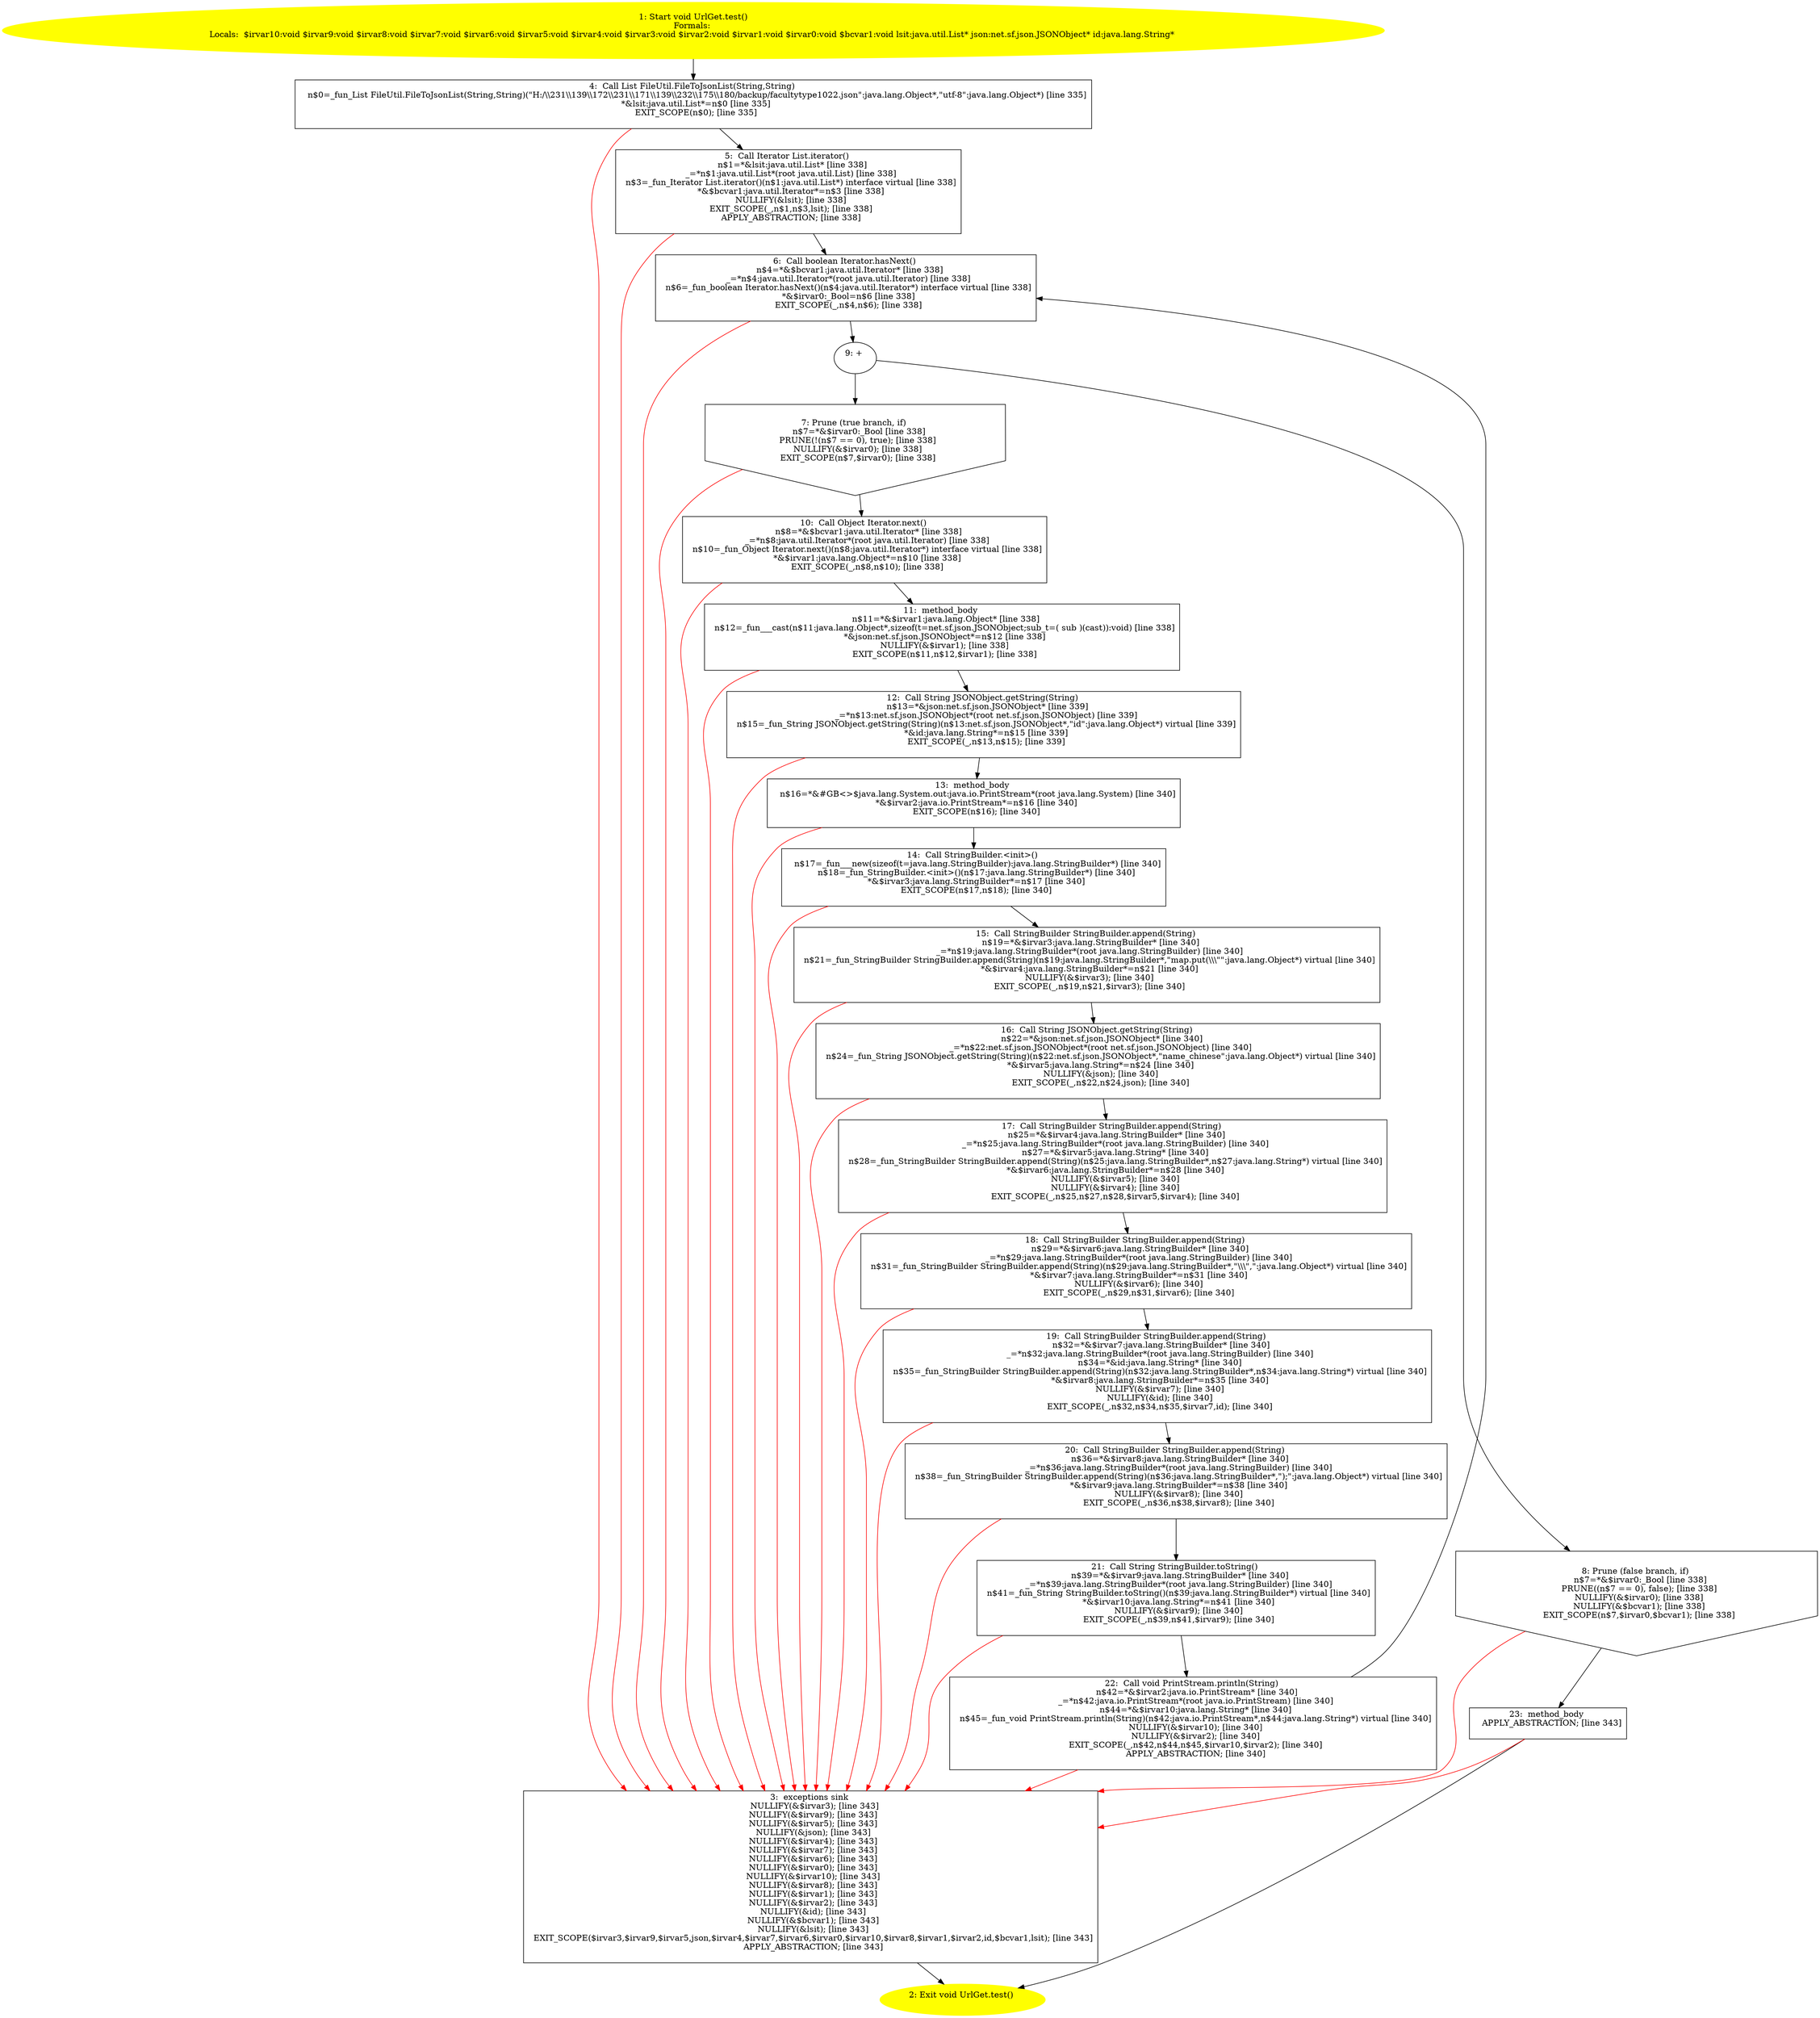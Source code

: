 /* @generated */
digraph cfg {
"com.dulishuo.shenqingfang.offer.UrlGet.test():void.f1f3c64adaa8bf48c2b2f3605c4e38e9_1" [label="1: Start void UrlGet.test()\nFormals: \nLocals:  $irvar10:void $irvar9:void $irvar8:void $irvar7:void $irvar6:void $irvar5:void $irvar4:void $irvar3:void $irvar2:void $irvar1:void $irvar0:void $bcvar1:void lsit:java.util.List* json:net.sf.json.JSONObject* id:java.lang.String* \n  " color=yellow style=filled]
	

	 "com.dulishuo.shenqingfang.offer.UrlGet.test():void.f1f3c64adaa8bf48c2b2f3605c4e38e9_1" -> "com.dulishuo.shenqingfang.offer.UrlGet.test():void.f1f3c64adaa8bf48c2b2f3605c4e38e9_4" ;
"com.dulishuo.shenqingfang.offer.UrlGet.test():void.f1f3c64adaa8bf48c2b2f3605c4e38e9_2" [label="2: Exit void UrlGet.test() \n  " color=yellow style=filled]
	

"com.dulishuo.shenqingfang.offer.UrlGet.test():void.f1f3c64adaa8bf48c2b2f3605c4e38e9_3" [label="3:  exceptions sink \n   NULLIFY(&$irvar3); [line 343]\n  NULLIFY(&$irvar9); [line 343]\n  NULLIFY(&$irvar5); [line 343]\n  NULLIFY(&json); [line 343]\n  NULLIFY(&$irvar4); [line 343]\n  NULLIFY(&$irvar7); [line 343]\n  NULLIFY(&$irvar6); [line 343]\n  NULLIFY(&$irvar0); [line 343]\n  NULLIFY(&$irvar10); [line 343]\n  NULLIFY(&$irvar8); [line 343]\n  NULLIFY(&$irvar1); [line 343]\n  NULLIFY(&$irvar2); [line 343]\n  NULLIFY(&id); [line 343]\n  NULLIFY(&$bcvar1); [line 343]\n  NULLIFY(&lsit); [line 343]\n  EXIT_SCOPE($irvar3,$irvar9,$irvar5,json,$irvar4,$irvar7,$irvar6,$irvar0,$irvar10,$irvar8,$irvar1,$irvar2,id,$bcvar1,lsit); [line 343]\n  APPLY_ABSTRACTION; [line 343]\n " shape="box"]
	

	 "com.dulishuo.shenqingfang.offer.UrlGet.test():void.f1f3c64adaa8bf48c2b2f3605c4e38e9_3" -> "com.dulishuo.shenqingfang.offer.UrlGet.test():void.f1f3c64adaa8bf48c2b2f3605c4e38e9_2" ;
"com.dulishuo.shenqingfang.offer.UrlGet.test():void.f1f3c64adaa8bf48c2b2f3605c4e38e9_4" [label="4:  Call List FileUtil.FileToJsonList(String,String) \n   n$0=_fun_List FileUtil.FileToJsonList(String,String)(\"H:/\\\\231\\\\139\\\\172\\\\231\\\\171\\\\139\\\\232\\\\175\\\\180/backup/facultytype1022.json\":java.lang.Object*,\"utf-8\":java.lang.Object*) [line 335]\n  *&lsit:java.util.List*=n$0 [line 335]\n  EXIT_SCOPE(n$0); [line 335]\n " shape="box"]
	

	 "com.dulishuo.shenqingfang.offer.UrlGet.test():void.f1f3c64adaa8bf48c2b2f3605c4e38e9_4" -> "com.dulishuo.shenqingfang.offer.UrlGet.test():void.f1f3c64adaa8bf48c2b2f3605c4e38e9_5" ;
	 "com.dulishuo.shenqingfang.offer.UrlGet.test():void.f1f3c64adaa8bf48c2b2f3605c4e38e9_4" -> "com.dulishuo.shenqingfang.offer.UrlGet.test():void.f1f3c64adaa8bf48c2b2f3605c4e38e9_3" [color="red" ];
"com.dulishuo.shenqingfang.offer.UrlGet.test():void.f1f3c64adaa8bf48c2b2f3605c4e38e9_5" [label="5:  Call Iterator List.iterator() \n   n$1=*&lsit:java.util.List* [line 338]\n  _=*n$1:java.util.List*(root java.util.List) [line 338]\n  n$3=_fun_Iterator List.iterator()(n$1:java.util.List*) interface virtual [line 338]\n  *&$bcvar1:java.util.Iterator*=n$3 [line 338]\n  NULLIFY(&lsit); [line 338]\n  EXIT_SCOPE(_,n$1,n$3,lsit); [line 338]\n  APPLY_ABSTRACTION; [line 338]\n " shape="box"]
	

	 "com.dulishuo.shenqingfang.offer.UrlGet.test():void.f1f3c64adaa8bf48c2b2f3605c4e38e9_5" -> "com.dulishuo.shenqingfang.offer.UrlGet.test():void.f1f3c64adaa8bf48c2b2f3605c4e38e9_6" ;
	 "com.dulishuo.shenqingfang.offer.UrlGet.test():void.f1f3c64adaa8bf48c2b2f3605c4e38e9_5" -> "com.dulishuo.shenqingfang.offer.UrlGet.test():void.f1f3c64adaa8bf48c2b2f3605c4e38e9_3" [color="red" ];
"com.dulishuo.shenqingfang.offer.UrlGet.test():void.f1f3c64adaa8bf48c2b2f3605c4e38e9_6" [label="6:  Call boolean Iterator.hasNext() \n   n$4=*&$bcvar1:java.util.Iterator* [line 338]\n  _=*n$4:java.util.Iterator*(root java.util.Iterator) [line 338]\n  n$6=_fun_boolean Iterator.hasNext()(n$4:java.util.Iterator*) interface virtual [line 338]\n  *&$irvar0:_Bool=n$6 [line 338]\n  EXIT_SCOPE(_,n$4,n$6); [line 338]\n " shape="box"]
	

	 "com.dulishuo.shenqingfang.offer.UrlGet.test():void.f1f3c64adaa8bf48c2b2f3605c4e38e9_6" -> "com.dulishuo.shenqingfang.offer.UrlGet.test():void.f1f3c64adaa8bf48c2b2f3605c4e38e9_9" ;
	 "com.dulishuo.shenqingfang.offer.UrlGet.test():void.f1f3c64adaa8bf48c2b2f3605c4e38e9_6" -> "com.dulishuo.shenqingfang.offer.UrlGet.test():void.f1f3c64adaa8bf48c2b2f3605c4e38e9_3" [color="red" ];
"com.dulishuo.shenqingfang.offer.UrlGet.test():void.f1f3c64adaa8bf48c2b2f3605c4e38e9_7" [label="7: Prune (true branch, if) \n   n$7=*&$irvar0:_Bool [line 338]\n  PRUNE(!(n$7 == 0), true); [line 338]\n  NULLIFY(&$irvar0); [line 338]\n  EXIT_SCOPE(n$7,$irvar0); [line 338]\n " shape="invhouse"]
	

	 "com.dulishuo.shenqingfang.offer.UrlGet.test():void.f1f3c64adaa8bf48c2b2f3605c4e38e9_7" -> "com.dulishuo.shenqingfang.offer.UrlGet.test():void.f1f3c64adaa8bf48c2b2f3605c4e38e9_10" ;
	 "com.dulishuo.shenqingfang.offer.UrlGet.test():void.f1f3c64adaa8bf48c2b2f3605c4e38e9_7" -> "com.dulishuo.shenqingfang.offer.UrlGet.test():void.f1f3c64adaa8bf48c2b2f3605c4e38e9_3" [color="red" ];
"com.dulishuo.shenqingfang.offer.UrlGet.test():void.f1f3c64adaa8bf48c2b2f3605c4e38e9_8" [label="8: Prune (false branch, if) \n   n$7=*&$irvar0:_Bool [line 338]\n  PRUNE((n$7 == 0), false); [line 338]\n  NULLIFY(&$irvar0); [line 338]\n  NULLIFY(&$bcvar1); [line 338]\n  EXIT_SCOPE(n$7,$irvar0,$bcvar1); [line 338]\n " shape="invhouse"]
	

	 "com.dulishuo.shenqingfang.offer.UrlGet.test():void.f1f3c64adaa8bf48c2b2f3605c4e38e9_8" -> "com.dulishuo.shenqingfang.offer.UrlGet.test():void.f1f3c64adaa8bf48c2b2f3605c4e38e9_23" ;
	 "com.dulishuo.shenqingfang.offer.UrlGet.test():void.f1f3c64adaa8bf48c2b2f3605c4e38e9_8" -> "com.dulishuo.shenqingfang.offer.UrlGet.test():void.f1f3c64adaa8bf48c2b2f3605c4e38e9_3" [color="red" ];
"com.dulishuo.shenqingfang.offer.UrlGet.test():void.f1f3c64adaa8bf48c2b2f3605c4e38e9_9" [label="9: + \n  " ]
	

	 "com.dulishuo.shenqingfang.offer.UrlGet.test():void.f1f3c64adaa8bf48c2b2f3605c4e38e9_9" -> "com.dulishuo.shenqingfang.offer.UrlGet.test():void.f1f3c64adaa8bf48c2b2f3605c4e38e9_7" ;
	 "com.dulishuo.shenqingfang.offer.UrlGet.test():void.f1f3c64adaa8bf48c2b2f3605c4e38e9_9" -> "com.dulishuo.shenqingfang.offer.UrlGet.test():void.f1f3c64adaa8bf48c2b2f3605c4e38e9_8" ;
"com.dulishuo.shenqingfang.offer.UrlGet.test():void.f1f3c64adaa8bf48c2b2f3605c4e38e9_10" [label="10:  Call Object Iterator.next() \n   n$8=*&$bcvar1:java.util.Iterator* [line 338]\n  _=*n$8:java.util.Iterator*(root java.util.Iterator) [line 338]\n  n$10=_fun_Object Iterator.next()(n$8:java.util.Iterator*) interface virtual [line 338]\n  *&$irvar1:java.lang.Object*=n$10 [line 338]\n  EXIT_SCOPE(_,n$8,n$10); [line 338]\n " shape="box"]
	

	 "com.dulishuo.shenqingfang.offer.UrlGet.test():void.f1f3c64adaa8bf48c2b2f3605c4e38e9_10" -> "com.dulishuo.shenqingfang.offer.UrlGet.test():void.f1f3c64adaa8bf48c2b2f3605c4e38e9_11" ;
	 "com.dulishuo.shenqingfang.offer.UrlGet.test():void.f1f3c64adaa8bf48c2b2f3605c4e38e9_10" -> "com.dulishuo.shenqingfang.offer.UrlGet.test():void.f1f3c64adaa8bf48c2b2f3605c4e38e9_3" [color="red" ];
"com.dulishuo.shenqingfang.offer.UrlGet.test():void.f1f3c64adaa8bf48c2b2f3605c4e38e9_11" [label="11:  method_body \n   n$11=*&$irvar1:java.lang.Object* [line 338]\n  n$12=_fun___cast(n$11:java.lang.Object*,sizeof(t=net.sf.json.JSONObject;sub_t=( sub )(cast)):void) [line 338]\n  *&json:net.sf.json.JSONObject*=n$12 [line 338]\n  NULLIFY(&$irvar1); [line 338]\n  EXIT_SCOPE(n$11,n$12,$irvar1); [line 338]\n " shape="box"]
	

	 "com.dulishuo.shenqingfang.offer.UrlGet.test():void.f1f3c64adaa8bf48c2b2f3605c4e38e9_11" -> "com.dulishuo.shenqingfang.offer.UrlGet.test():void.f1f3c64adaa8bf48c2b2f3605c4e38e9_12" ;
	 "com.dulishuo.shenqingfang.offer.UrlGet.test():void.f1f3c64adaa8bf48c2b2f3605c4e38e9_11" -> "com.dulishuo.shenqingfang.offer.UrlGet.test():void.f1f3c64adaa8bf48c2b2f3605c4e38e9_3" [color="red" ];
"com.dulishuo.shenqingfang.offer.UrlGet.test():void.f1f3c64adaa8bf48c2b2f3605c4e38e9_12" [label="12:  Call String JSONObject.getString(String) \n   n$13=*&json:net.sf.json.JSONObject* [line 339]\n  _=*n$13:net.sf.json.JSONObject*(root net.sf.json.JSONObject) [line 339]\n  n$15=_fun_String JSONObject.getString(String)(n$13:net.sf.json.JSONObject*,\"id\":java.lang.Object*) virtual [line 339]\n  *&id:java.lang.String*=n$15 [line 339]\n  EXIT_SCOPE(_,n$13,n$15); [line 339]\n " shape="box"]
	

	 "com.dulishuo.shenqingfang.offer.UrlGet.test():void.f1f3c64adaa8bf48c2b2f3605c4e38e9_12" -> "com.dulishuo.shenqingfang.offer.UrlGet.test():void.f1f3c64adaa8bf48c2b2f3605c4e38e9_13" ;
	 "com.dulishuo.shenqingfang.offer.UrlGet.test():void.f1f3c64adaa8bf48c2b2f3605c4e38e9_12" -> "com.dulishuo.shenqingfang.offer.UrlGet.test():void.f1f3c64adaa8bf48c2b2f3605c4e38e9_3" [color="red" ];
"com.dulishuo.shenqingfang.offer.UrlGet.test():void.f1f3c64adaa8bf48c2b2f3605c4e38e9_13" [label="13:  method_body \n   n$16=*&#GB<>$java.lang.System.out:java.io.PrintStream*(root java.lang.System) [line 340]\n  *&$irvar2:java.io.PrintStream*=n$16 [line 340]\n  EXIT_SCOPE(n$16); [line 340]\n " shape="box"]
	

	 "com.dulishuo.shenqingfang.offer.UrlGet.test():void.f1f3c64adaa8bf48c2b2f3605c4e38e9_13" -> "com.dulishuo.shenqingfang.offer.UrlGet.test():void.f1f3c64adaa8bf48c2b2f3605c4e38e9_14" ;
	 "com.dulishuo.shenqingfang.offer.UrlGet.test():void.f1f3c64adaa8bf48c2b2f3605c4e38e9_13" -> "com.dulishuo.shenqingfang.offer.UrlGet.test():void.f1f3c64adaa8bf48c2b2f3605c4e38e9_3" [color="red" ];
"com.dulishuo.shenqingfang.offer.UrlGet.test():void.f1f3c64adaa8bf48c2b2f3605c4e38e9_14" [label="14:  Call StringBuilder.<init>() \n   n$17=_fun___new(sizeof(t=java.lang.StringBuilder):java.lang.StringBuilder*) [line 340]\n  n$18=_fun_StringBuilder.<init>()(n$17:java.lang.StringBuilder*) [line 340]\n  *&$irvar3:java.lang.StringBuilder*=n$17 [line 340]\n  EXIT_SCOPE(n$17,n$18); [line 340]\n " shape="box"]
	

	 "com.dulishuo.shenqingfang.offer.UrlGet.test():void.f1f3c64adaa8bf48c2b2f3605c4e38e9_14" -> "com.dulishuo.shenqingfang.offer.UrlGet.test():void.f1f3c64adaa8bf48c2b2f3605c4e38e9_15" ;
	 "com.dulishuo.shenqingfang.offer.UrlGet.test():void.f1f3c64adaa8bf48c2b2f3605c4e38e9_14" -> "com.dulishuo.shenqingfang.offer.UrlGet.test():void.f1f3c64adaa8bf48c2b2f3605c4e38e9_3" [color="red" ];
"com.dulishuo.shenqingfang.offer.UrlGet.test():void.f1f3c64adaa8bf48c2b2f3605c4e38e9_15" [label="15:  Call StringBuilder StringBuilder.append(String) \n   n$19=*&$irvar3:java.lang.StringBuilder* [line 340]\n  _=*n$19:java.lang.StringBuilder*(root java.lang.StringBuilder) [line 340]\n  n$21=_fun_StringBuilder StringBuilder.append(String)(n$19:java.lang.StringBuilder*,\"map.put(\\\\\\\"\":java.lang.Object*) virtual [line 340]\n  *&$irvar4:java.lang.StringBuilder*=n$21 [line 340]\n  NULLIFY(&$irvar3); [line 340]\n  EXIT_SCOPE(_,n$19,n$21,$irvar3); [line 340]\n " shape="box"]
	

	 "com.dulishuo.shenqingfang.offer.UrlGet.test():void.f1f3c64adaa8bf48c2b2f3605c4e38e9_15" -> "com.dulishuo.shenqingfang.offer.UrlGet.test():void.f1f3c64adaa8bf48c2b2f3605c4e38e9_16" ;
	 "com.dulishuo.shenqingfang.offer.UrlGet.test():void.f1f3c64adaa8bf48c2b2f3605c4e38e9_15" -> "com.dulishuo.shenqingfang.offer.UrlGet.test():void.f1f3c64adaa8bf48c2b2f3605c4e38e9_3" [color="red" ];
"com.dulishuo.shenqingfang.offer.UrlGet.test():void.f1f3c64adaa8bf48c2b2f3605c4e38e9_16" [label="16:  Call String JSONObject.getString(String) \n   n$22=*&json:net.sf.json.JSONObject* [line 340]\n  _=*n$22:net.sf.json.JSONObject*(root net.sf.json.JSONObject) [line 340]\n  n$24=_fun_String JSONObject.getString(String)(n$22:net.sf.json.JSONObject*,\"name_chinese\":java.lang.Object*) virtual [line 340]\n  *&$irvar5:java.lang.String*=n$24 [line 340]\n  NULLIFY(&json); [line 340]\n  EXIT_SCOPE(_,n$22,n$24,json); [line 340]\n " shape="box"]
	

	 "com.dulishuo.shenqingfang.offer.UrlGet.test():void.f1f3c64adaa8bf48c2b2f3605c4e38e9_16" -> "com.dulishuo.shenqingfang.offer.UrlGet.test():void.f1f3c64adaa8bf48c2b2f3605c4e38e9_17" ;
	 "com.dulishuo.shenqingfang.offer.UrlGet.test():void.f1f3c64adaa8bf48c2b2f3605c4e38e9_16" -> "com.dulishuo.shenqingfang.offer.UrlGet.test():void.f1f3c64adaa8bf48c2b2f3605c4e38e9_3" [color="red" ];
"com.dulishuo.shenqingfang.offer.UrlGet.test():void.f1f3c64adaa8bf48c2b2f3605c4e38e9_17" [label="17:  Call StringBuilder StringBuilder.append(String) \n   n$25=*&$irvar4:java.lang.StringBuilder* [line 340]\n  _=*n$25:java.lang.StringBuilder*(root java.lang.StringBuilder) [line 340]\n  n$27=*&$irvar5:java.lang.String* [line 340]\n  n$28=_fun_StringBuilder StringBuilder.append(String)(n$25:java.lang.StringBuilder*,n$27:java.lang.String*) virtual [line 340]\n  *&$irvar6:java.lang.StringBuilder*=n$28 [line 340]\n  NULLIFY(&$irvar5); [line 340]\n  NULLIFY(&$irvar4); [line 340]\n  EXIT_SCOPE(_,n$25,n$27,n$28,$irvar5,$irvar4); [line 340]\n " shape="box"]
	

	 "com.dulishuo.shenqingfang.offer.UrlGet.test():void.f1f3c64adaa8bf48c2b2f3605c4e38e9_17" -> "com.dulishuo.shenqingfang.offer.UrlGet.test():void.f1f3c64adaa8bf48c2b2f3605c4e38e9_18" ;
	 "com.dulishuo.shenqingfang.offer.UrlGet.test():void.f1f3c64adaa8bf48c2b2f3605c4e38e9_17" -> "com.dulishuo.shenqingfang.offer.UrlGet.test():void.f1f3c64adaa8bf48c2b2f3605c4e38e9_3" [color="red" ];
"com.dulishuo.shenqingfang.offer.UrlGet.test():void.f1f3c64adaa8bf48c2b2f3605c4e38e9_18" [label="18:  Call StringBuilder StringBuilder.append(String) \n   n$29=*&$irvar6:java.lang.StringBuilder* [line 340]\n  _=*n$29:java.lang.StringBuilder*(root java.lang.StringBuilder) [line 340]\n  n$31=_fun_StringBuilder StringBuilder.append(String)(n$29:java.lang.StringBuilder*,\"\\\\\\\",\":java.lang.Object*) virtual [line 340]\n  *&$irvar7:java.lang.StringBuilder*=n$31 [line 340]\n  NULLIFY(&$irvar6); [line 340]\n  EXIT_SCOPE(_,n$29,n$31,$irvar6); [line 340]\n " shape="box"]
	

	 "com.dulishuo.shenqingfang.offer.UrlGet.test():void.f1f3c64adaa8bf48c2b2f3605c4e38e9_18" -> "com.dulishuo.shenqingfang.offer.UrlGet.test():void.f1f3c64adaa8bf48c2b2f3605c4e38e9_19" ;
	 "com.dulishuo.shenqingfang.offer.UrlGet.test():void.f1f3c64adaa8bf48c2b2f3605c4e38e9_18" -> "com.dulishuo.shenqingfang.offer.UrlGet.test():void.f1f3c64adaa8bf48c2b2f3605c4e38e9_3" [color="red" ];
"com.dulishuo.shenqingfang.offer.UrlGet.test():void.f1f3c64adaa8bf48c2b2f3605c4e38e9_19" [label="19:  Call StringBuilder StringBuilder.append(String) \n   n$32=*&$irvar7:java.lang.StringBuilder* [line 340]\n  _=*n$32:java.lang.StringBuilder*(root java.lang.StringBuilder) [line 340]\n  n$34=*&id:java.lang.String* [line 340]\n  n$35=_fun_StringBuilder StringBuilder.append(String)(n$32:java.lang.StringBuilder*,n$34:java.lang.String*) virtual [line 340]\n  *&$irvar8:java.lang.StringBuilder*=n$35 [line 340]\n  NULLIFY(&$irvar7); [line 340]\n  NULLIFY(&id); [line 340]\n  EXIT_SCOPE(_,n$32,n$34,n$35,$irvar7,id); [line 340]\n " shape="box"]
	

	 "com.dulishuo.shenqingfang.offer.UrlGet.test():void.f1f3c64adaa8bf48c2b2f3605c4e38e9_19" -> "com.dulishuo.shenqingfang.offer.UrlGet.test():void.f1f3c64adaa8bf48c2b2f3605c4e38e9_20" ;
	 "com.dulishuo.shenqingfang.offer.UrlGet.test():void.f1f3c64adaa8bf48c2b2f3605c4e38e9_19" -> "com.dulishuo.shenqingfang.offer.UrlGet.test():void.f1f3c64adaa8bf48c2b2f3605c4e38e9_3" [color="red" ];
"com.dulishuo.shenqingfang.offer.UrlGet.test():void.f1f3c64adaa8bf48c2b2f3605c4e38e9_20" [label="20:  Call StringBuilder StringBuilder.append(String) \n   n$36=*&$irvar8:java.lang.StringBuilder* [line 340]\n  _=*n$36:java.lang.StringBuilder*(root java.lang.StringBuilder) [line 340]\n  n$38=_fun_StringBuilder StringBuilder.append(String)(n$36:java.lang.StringBuilder*,\");\":java.lang.Object*) virtual [line 340]\n  *&$irvar9:java.lang.StringBuilder*=n$38 [line 340]\n  NULLIFY(&$irvar8); [line 340]\n  EXIT_SCOPE(_,n$36,n$38,$irvar8); [line 340]\n " shape="box"]
	

	 "com.dulishuo.shenqingfang.offer.UrlGet.test():void.f1f3c64adaa8bf48c2b2f3605c4e38e9_20" -> "com.dulishuo.shenqingfang.offer.UrlGet.test():void.f1f3c64adaa8bf48c2b2f3605c4e38e9_21" ;
	 "com.dulishuo.shenqingfang.offer.UrlGet.test():void.f1f3c64adaa8bf48c2b2f3605c4e38e9_20" -> "com.dulishuo.shenqingfang.offer.UrlGet.test():void.f1f3c64adaa8bf48c2b2f3605c4e38e9_3" [color="red" ];
"com.dulishuo.shenqingfang.offer.UrlGet.test():void.f1f3c64adaa8bf48c2b2f3605c4e38e9_21" [label="21:  Call String StringBuilder.toString() \n   n$39=*&$irvar9:java.lang.StringBuilder* [line 340]\n  _=*n$39:java.lang.StringBuilder*(root java.lang.StringBuilder) [line 340]\n  n$41=_fun_String StringBuilder.toString()(n$39:java.lang.StringBuilder*) virtual [line 340]\n  *&$irvar10:java.lang.String*=n$41 [line 340]\n  NULLIFY(&$irvar9); [line 340]\n  EXIT_SCOPE(_,n$39,n$41,$irvar9); [line 340]\n " shape="box"]
	

	 "com.dulishuo.shenqingfang.offer.UrlGet.test():void.f1f3c64adaa8bf48c2b2f3605c4e38e9_21" -> "com.dulishuo.shenqingfang.offer.UrlGet.test():void.f1f3c64adaa8bf48c2b2f3605c4e38e9_22" ;
	 "com.dulishuo.shenqingfang.offer.UrlGet.test():void.f1f3c64adaa8bf48c2b2f3605c4e38e9_21" -> "com.dulishuo.shenqingfang.offer.UrlGet.test():void.f1f3c64adaa8bf48c2b2f3605c4e38e9_3" [color="red" ];
"com.dulishuo.shenqingfang.offer.UrlGet.test():void.f1f3c64adaa8bf48c2b2f3605c4e38e9_22" [label="22:  Call void PrintStream.println(String) \n   n$42=*&$irvar2:java.io.PrintStream* [line 340]\n  _=*n$42:java.io.PrintStream*(root java.io.PrintStream) [line 340]\n  n$44=*&$irvar10:java.lang.String* [line 340]\n  n$45=_fun_void PrintStream.println(String)(n$42:java.io.PrintStream*,n$44:java.lang.String*) virtual [line 340]\n  NULLIFY(&$irvar10); [line 340]\n  NULLIFY(&$irvar2); [line 340]\n  EXIT_SCOPE(_,n$42,n$44,n$45,$irvar10,$irvar2); [line 340]\n  APPLY_ABSTRACTION; [line 340]\n " shape="box"]
	

	 "com.dulishuo.shenqingfang.offer.UrlGet.test():void.f1f3c64adaa8bf48c2b2f3605c4e38e9_22" -> "com.dulishuo.shenqingfang.offer.UrlGet.test():void.f1f3c64adaa8bf48c2b2f3605c4e38e9_6" ;
	 "com.dulishuo.shenqingfang.offer.UrlGet.test():void.f1f3c64adaa8bf48c2b2f3605c4e38e9_22" -> "com.dulishuo.shenqingfang.offer.UrlGet.test():void.f1f3c64adaa8bf48c2b2f3605c4e38e9_3" [color="red" ];
"com.dulishuo.shenqingfang.offer.UrlGet.test():void.f1f3c64adaa8bf48c2b2f3605c4e38e9_23" [label="23:  method_body \n   APPLY_ABSTRACTION; [line 343]\n " shape="box"]
	

	 "com.dulishuo.shenqingfang.offer.UrlGet.test():void.f1f3c64adaa8bf48c2b2f3605c4e38e9_23" -> "com.dulishuo.shenqingfang.offer.UrlGet.test():void.f1f3c64adaa8bf48c2b2f3605c4e38e9_2" ;
	 "com.dulishuo.shenqingfang.offer.UrlGet.test():void.f1f3c64adaa8bf48c2b2f3605c4e38e9_23" -> "com.dulishuo.shenqingfang.offer.UrlGet.test():void.f1f3c64adaa8bf48c2b2f3605c4e38e9_3" [color="red" ];
}

